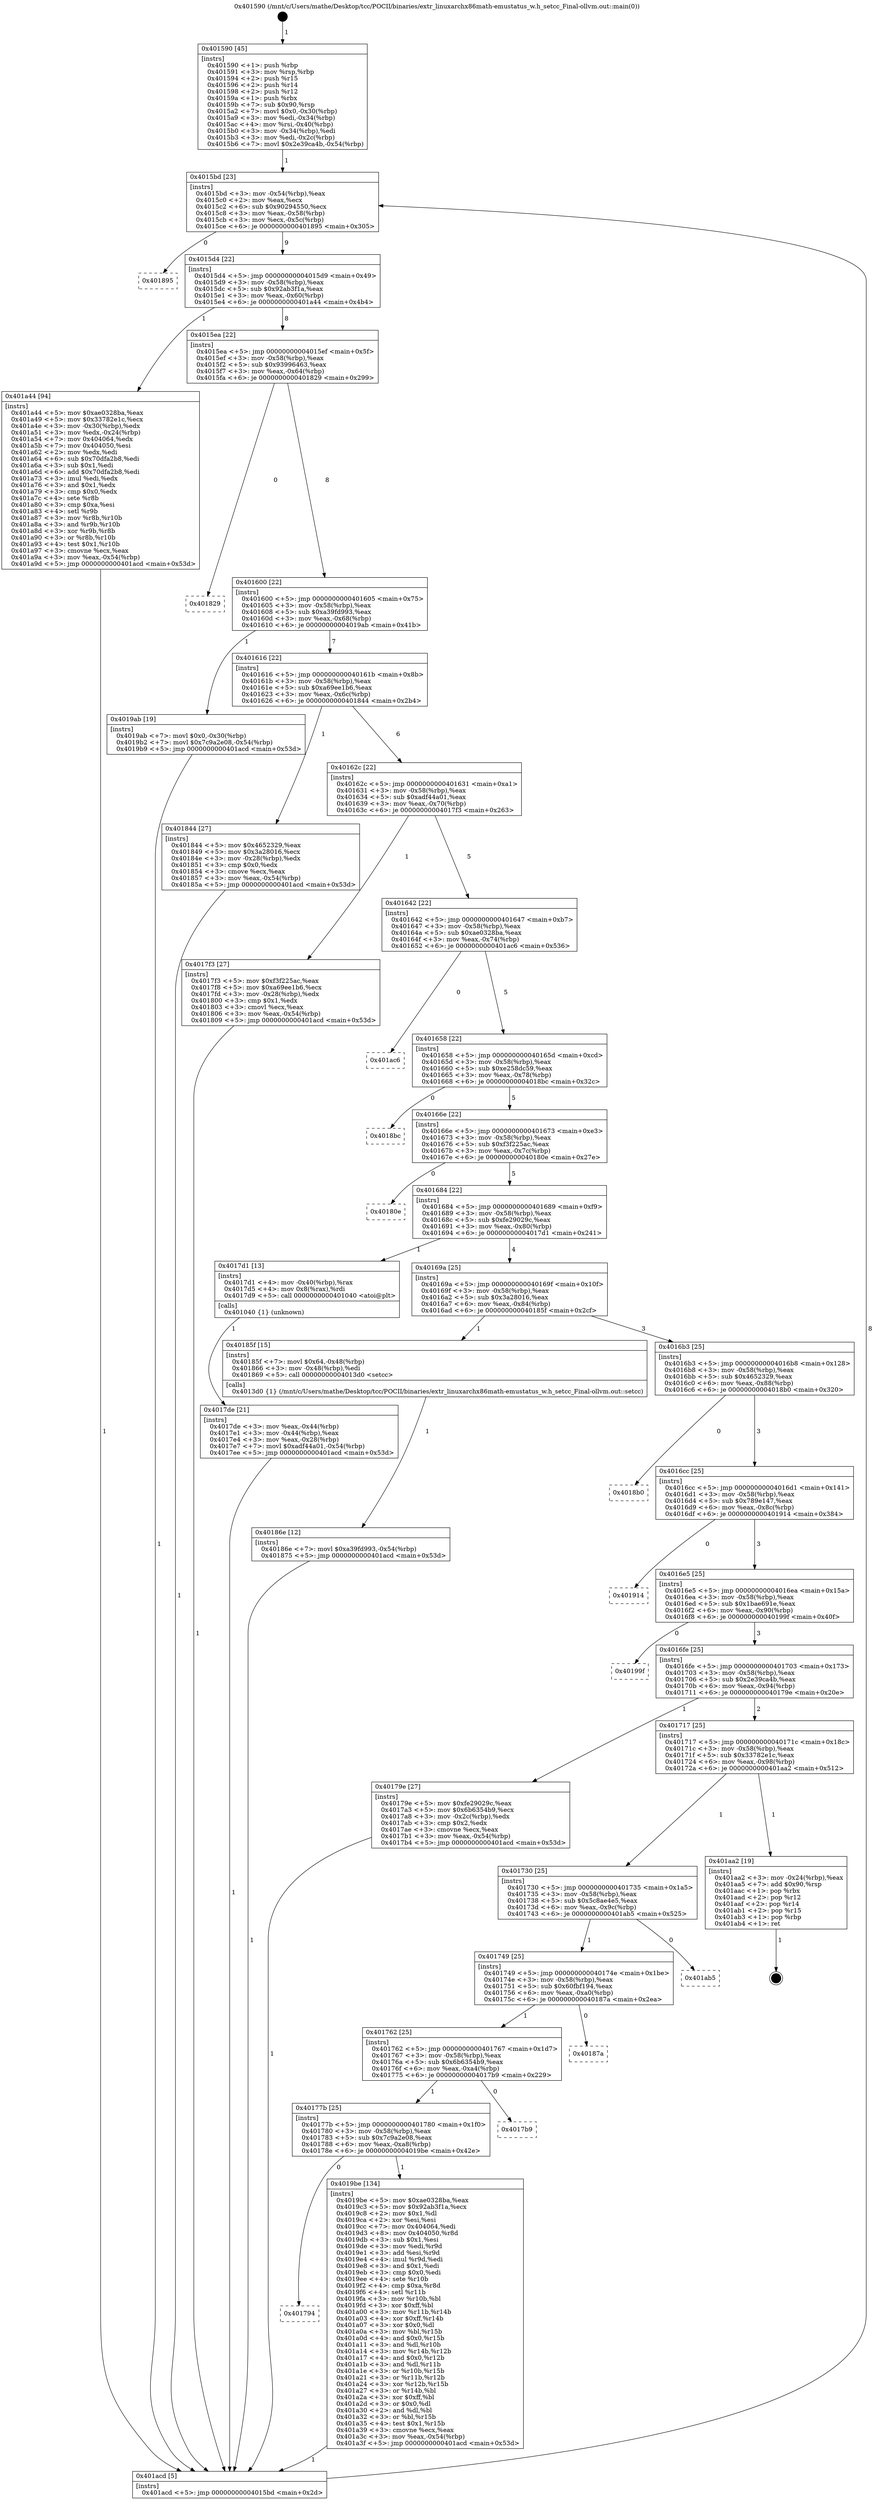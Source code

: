 digraph "0x401590" {
  label = "0x401590 (/mnt/c/Users/mathe/Desktop/tcc/POCII/binaries/extr_linuxarchx86math-emustatus_w.h_setcc_Final-ollvm.out::main(0))"
  labelloc = "t"
  node[shape=record]

  Entry [label="",width=0.3,height=0.3,shape=circle,fillcolor=black,style=filled]
  "0x4015bd" [label="{
     0x4015bd [23]\l
     | [instrs]\l
     &nbsp;&nbsp;0x4015bd \<+3\>: mov -0x54(%rbp),%eax\l
     &nbsp;&nbsp;0x4015c0 \<+2\>: mov %eax,%ecx\l
     &nbsp;&nbsp;0x4015c2 \<+6\>: sub $0x90294550,%ecx\l
     &nbsp;&nbsp;0x4015c8 \<+3\>: mov %eax,-0x58(%rbp)\l
     &nbsp;&nbsp;0x4015cb \<+3\>: mov %ecx,-0x5c(%rbp)\l
     &nbsp;&nbsp;0x4015ce \<+6\>: je 0000000000401895 \<main+0x305\>\l
  }"]
  "0x401895" [label="{
     0x401895\l
  }", style=dashed]
  "0x4015d4" [label="{
     0x4015d4 [22]\l
     | [instrs]\l
     &nbsp;&nbsp;0x4015d4 \<+5\>: jmp 00000000004015d9 \<main+0x49\>\l
     &nbsp;&nbsp;0x4015d9 \<+3\>: mov -0x58(%rbp),%eax\l
     &nbsp;&nbsp;0x4015dc \<+5\>: sub $0x92ab3f1a,%eax\l
     &nbsp;&nbsp;0x4015e1 \<+3\>: mov %eax,-0x60(%rbp)\l
     &nbsp;&nbsp;0x4015e4 \<+6\>: je 0000000000401a44 \<main+0x4b4\>\l
  }"]
  Exit [label="",width=0.3,height=0.3,shape=circle,fillcolor=black,style=filled,peripheries=2]
  "0x401a44" [label="{
     0x401a44 [94]\l
     | [instrs]\l
     &nbsp;&nbsp;0x401a44 \<+5\>: mov $0xae0328ba,%eax\l
     &nbsp;&nbsp;0x401a49 \<+5\>: mov $0x33782e1c,%ecx\l
     &nbsp;&nbsp;0x401a4e \<+3\>: mov -0x30(%rbp),%edx\l
     &nbsp;&nbsp;0x401a51 \<+3\>: mov %edx,-0x24(%rbp)\l
     &nbsp;&nbsp;0x401a54 \<+7\>: mov 0x404064,%edx\l
     &nbsp;&nbsp;0x401a5b \<+7\>: mov 0x404050,%esi\l
     &nbsp;&nbsp;0x401a62 \<+2\>: mov %edx,%edi\l
     &nbsp;&nbsp;0x401a64 \<+6\>: sub $0x70dfa2b8,%edi\l
     &nbsp;&nbsp;0x401a6a \<+3\>: sub $0x1,%edi\l
     &nbsp;&nbsp;0x401a6d \<+6\>: add $0x70dfa2b8,%edi\l
     &nbsp;&nbsp;0x401a73 \<+3\>: imul %edi,%edx\l
     &nbsp;&nbsp;0x401a76 \<+3\>: and $0x1,%edx\l
     &nbsp;&nbsp;0x401a79 \<+3\>: cmp $0x0,%edx\l
     &nbsp;&nbsp;0x401a7c \<+4\>: sete %r8b\l
     &nbsp;&nbsp;0x401a80 \<+3\>: cmp $0xa,%esi\l
     &nbsp;&nbsp;0x401a83 \<+4\>: setl %r9b\l
     &nbsp;&nbsp;0x401a87 \<+3\>: mov %r8b,%r10b\l
     &nbsp;&nbsp;0x401a8a \<+3\>: and %r9b,%r10b\l
     &nbsp;&nbsp;0x401a8d \<+3\>: xor %r9b,%r8b\l
     &nbsp;&nbsp;0x401a90 \<+3\>: or %r8b,%r10b\l
     &nbsp;&nbsp;0x401a93 \<+4\>: test $0x1,%r10b\l
     &nbsp;&nbsp;0x401a97 \<+3\>: cmovne %ecx,%eax\l
     &nbsp;&nbsp;0x401a9a \<+3\>: mov %eax,-0x54(%rbp)\l
     &nbsp;&nbsp;0x401a9d \<+5\>: jmp 0000000000401acd \<main+0x53d\>\l
  }"]
  "0x4015ea" [label="{
     0x4015ea [22]\l
     | [instrs]\l
     &nbsp;&nbsp;0x4015ea \<+5\>: jmp 00000000004015ef \<main+0x5f\>\l
     &nbsp;&nbsp;0x4015ef \<+3\>: mov -0x58(%rbp),%eax\l
     &nbsp;&nbsp;0x4015f2 \<+5\>: sub $0x93996463,%eax\l
     &nbsp;&nbsp;0x4015f7 \<+3\>: mov %eax,-0x64(%rbp)\l
     &nbsp;&nbsp;0x4015fa \<+6\>: je 0000000000401829 \<main+0x299\>\l
  }"]
  "0x401794" [label="{
     0x401794\l
  }", style=dashed]
  "0x401829" [label="{
     0x401829\l
  }", style=dashed]
  "0x401600" [label="{
     0x401600 [22]\l
     | [instrs]\l
     &nbsp;&nbsp;0x401600 \<+5\>: jmp 0000000000401605 \<main+0x75\>\l
     &nbsp;&nbsp;0x401605 \<+3\>: mov -0x58(%rbp),%eax\l
     &nbsp;&nbsp;0x401608 \<+5\>: sub $0xa39fd993,%eax\l
     &nbsp;&nbsp;0x40160d \<+3\>: mov %eax,-0x68(%rbp)\l
     &nbsp;&nbsp;0x401610 \<+6\>: je 00000000004019ab \<main+0x41b\>\l
  }"]
  "0x4019be" [label="{
     0x4019be [134]\l
     | [instrs]\l
     &nbsp;&nbsp;0x4019be \<+5\>: mov $0xae0328ba,%eax\l
     &nbsp;&nbsp;0x4019c3 \<+5\>: mov $0x92ab3f1a,%ecx\l
     &nbsp;&nbsp;0x4019c8 \<+2\>: mov $0x1,%dl\l
     &nbsp;&nbsp;0x4019ca \<+2\>: xor %esi,%esi\l
     &nbsp;&nbsp;0x4019cc \<+7\>: mov 0x404064,%edi\l
     &nbsp;&nbsp;0x4019d3 \<+8\>: mov 0x404050,%r8d\l
     &nbsp;&nbsp;0x4019db \<+3\>: sub $0x1,%esi\l
     &nbsp;&nbsp;0x4019de \<+3\>: mov %edi,%r9d\l
     &nbsp;&nbsp;0x4019e1 \<+3\>: add %esi,%r9d\l
     &nbsp;&nbsp;0x4019e4 \<+4\>: imul %r9d,%edi\l
     &nbsp;&nbsp;0x4019e8 \<+3\>: and $0x1,%edi\l
     &nbsp;&nbsp;0x4019eb \<+3\>: cmp $0x0,%edi\l
     &nbsp;&nbsp;0x4019ee \<+4\>: sete %r10b\l
     &nbsp;&nbsp;0x4019f2 \<+4\>: cmp $0xa,%r8d\l
     &nbsp;&nbsp;0x4019f6 \<+4\>: setl %r11b\l
     &nbsp;&nbsp;0x4019fa \<+3\>: mov %r10b,%bl\l
     &nbsp;&nbsp;0x4019fd \<+3\>: xor $0xff,%bl\l
     &nbsp;&nbsp;0x401a00 \<+3\>: mov %r11b,%r14b\l
     &nbsp;&nbsp;0x401a03 \<+4\>: xor $0xff,%r14b\l
     &nbsp;&nbsp;0x401a07 \<+3\>: xor $0x0,%dl\l
     &nbsp;&nbsp;0x401a0a \<+3\>: mov %bl,%r15b\l
     &nbsp;&nbsp;0x401a0d \<+4\>: and $0x0,%r15b\l
     &nbsp;&nbsp;0x401a11 \<+3\>: and %dl,%r10b\l
     &nbsp;&nbsp;0x401a14 \<+3\>: mov %r14b,%r12b\l
     &nbsp;&nbsp;0x401a17 \<+4\>: and $0x0,%r12b\l
     &nbsp;&nbsp;0x401a1b \<+3\>: and %dl,%r11b\l
     &nbsp;&nbsp;0x401a1e \<+3\>: or %r10b,%r15b\l
     &nbsp;&nbsp;0x401a21 \<+3\>: or %r11b,%r12b\l
     &nbsp;&nbsp;0x401a24 \<+3\>: xor %r12b,%r15b\l
     &nbsp;&nbsp;0x401a27 \<+3\>: or %r14b,%bl\l
     &nbsp;&nbsp;0x401a2a \<+3\>: xor $0xff,%bl\l
     &nbsp;&nbsp;0x401a2d \<+3\>: or $0x0,%dl\l
     &nbsp;&nbsp;0x401a30 \<+2\>: and %dl,%bl\l
     &nbsp;&nbsp;0x401a32 \<+3\>: or %bl,%r15b\l
     &nbsp;&nbsp;0x401a35 \<+4\>: test $0x1,%r15b\l
     &nbsp;&nbsp;0x401a39 \<+3\>: cmovne %ecx,%eax\l
     &nbsp;&nbsp;0x401a3c \<+3\>: mov %eax,-0x54(%rbp)\l
     &nbsp;&nbsp;0x401a3f \<+5\>: jmp 0000000000401acd \<main+0x53d\>\l
  }"]
  "0x4019ab" [label="{
     0x4019ab [19]\l
     | [instrs]\l
     &nbsp;&nbsp;0x4019ab \<+7\>: movl $0x0,-0x30(%rbp)\l
     &nbsp;&nbsp;0x4019b2 \<+7\>: movl $0x7c9a2e08,-0x54(%rbp)\l
     &nbsp;&nbsp;0x4019b9 \<+5\>: jmp 0000000000401acd \<main+0x53d\>\l
  }"]
  "0x401616" [label="{
     0x401616 [22]\l
     | [instrs]\l
     &nbsp;&nbsp;0x401616 \<+5\>: jmp 000000000040161b \<main+0x8b\>\l
     &nbsp;&nbsp;0x40161b \<+3\>: mov -0x58(%rbp),%eax\l
     &nbsp;&nbsp;0x40161e \<+5\>: sub $0xa69ee1b6,%eax\l
     &nbsp;&nbsp;0x401623 \<+3\>: mov %eax,-0x6c(%rbp)\l
     &nbsp;&nbsp;0x401626 \<+6\>: je 0000000000401844 \<main+0x2b4\>\l
  }"]
  "0x40177b" [label="{
     0x40177b [25]\l
     | [instrs]\l
     &nbsp;&nbsp;0x40177b \<+5\>: jmp 0000000000401780 \<main+0x1f0\>\l
     &nbsp;&nbsp;0x401780 \<+3\>: mov -0x58(%rbp),%eax\l
     &nbsp;&nbsp;0x401783 \<+5\>: sub $0x7c9a2e08,%eax\l
     &nbsp;&nbsp;0x401788 \<+6\>: mov %eax,-0xa8(%rbp)\l
     &nbsp;&nbsp;0x40178e \<+6\>: je 00000000004019be \<main+0x42e\>\l
  }"]
  "0x401844" [label="{
     0x401844 [27]\l
     | [instrs]\l
     &nbsp;&nbsp;0x401844 \<+5\>: mov $0x4652329,%eax\l
     &nbsp;&nbsp;0x401849 \<+5\>: mov $0x3a28016,%ecx\l
     &nbsp;&nbsp;0x40184e \<+3\>: mov -0x28(%rbp),%edx\l
     &nbsp;&nbsp;0x401851 \<+3\>: cmp $0x0,%edx\l
     &nbsp;&nbsp;0x401854 \<+3\>: cmove %ecx,%eax\l
     &nbsp;&nbsp;0x401857 \<+3\>: mov %eax,-0x54(%rbp)\l
     &nbsp;&nbsp;0x40185a \<+5\>: jmp 0000000000401acd \<main+0x53d\>\l
  }"]
  "0x40162c" [label="{
     0x40162c [22]\l
     | [instrs]\l
     &nbsp;&nbsp;0x40162c \<+5\>: jmp 0000000000401631 \<main+0xa1\>\l
     &nbsp;&nbsp;0x401631 \<+3\>: mov -0x58(%rbp),%eax\l
     &nbsp;&nbsp;0x401634 \<+5\>: sub $0xadf44a01,%eax\l
     &nbsp;&nbsp;0x401639 \<+3\>: mov %eax,-0x70(%rbp)\l
     &nbsp;&nbsp;0x40163c \<+6\>: je 00000000004017f3 \<main+0x263\>\l
  }"]
  "0x4017b9" [label="{
     0x4017b9\l
  }", style=dashed]
  "0x4017f3" [label="{
     0x4017f3 [27]\l
     | [instrs]\l
     &nbsp;&nbsp;0x4017f3 \<+5\>: mov $0xf3f225ac,%eax\l
     &nbsp;&nbsp;0x4017f8 \<+5\>: mov $0xa69ee1b6,%ecx\l
     &nbsp;&nbsp;0x4017fd \<+3\>: mov -0x28(%rbp),%edx\l
     &nbsp;&nbsp;0x401800 \<+3\>: cmp $0x1,%edx\l
     &nbsp;&nbsp;0x401803 \<+3\>: cmovl %ecx,%eax\l
     &nbsp;&nbsp;0x401806 \<+3\>: mov %eax,-0x54(%rbp)\l
     &nbsp;&nbsp;0x401809 \<+5\>: jmp 0000000000401acd \<main+0x53d\>\l
  }"]
  "0x401642" [label="{
     0x401642 [22]\l
     | [instrs]\l
     &nbsp;&nbsp;0x401642 \<+5\>: jmp 0000000000401647 \<main+0xb7\>\l
     &nbsp;&nbsp;0x401647 \<+3\>: mov -0x58(%rbp),%eax\l
     &nbsp;&nbsp;0x40164a \<+5\>: sub $0xae0328ba,%eax\l
     &nbsp;&nbsp;0x40164f \<+3\>: mov %eax,-0x74(%rbp)\l
     &nbsp;&nbsp;0x401652 \<+6\>: je 0000000000401ac6 \<main+0x536\>\l
  }"]
  "0x401762" [label="{
     0x401762 [25]\l
     | [instrs]\l
     &nbsp;&nbsp;0x401762 \<+5\>: jmp 0000000000401767 \<main+0x1d7\>\l
     &nbsp;&nbsp;0x401767 \<+3\>: mov -0x58(%rbp),%eax\l
     &nbsp;&nbsp;0x40176a \<+5\>: sub $0x6b6354b9,%eax\l
     &nbsp;&nbsp;0x40176f \<+6\>: mov %eax,-0xa4(%rbp)\l
     &nbsp;&nbsp;0x401775 \<+6\>: je 00000000004017b9 \<main+0x229\>\l
  }"]
  "0x401ac6" [label="{
     0x401ac6\l
  }", style=dashed]
  "0x401658" [label="{
     0x401658 [22]\l
     | [instrs]\l
     &nbsp;&nbsp;0x401658 \<+5\>: jmp 000000000040165d \<main+0xcd\>\l
     &nbsp;&nbsp;0x40165d \<+3\>: mov -0x58(%rbp),%eax\l
     &nbsp;&nbsp;0x401660 \<+5\>: sub $0xe258dc59,%eax\l
     &nbsp;&nbsp;0x401665 \<+3\>: mov %eax,-0x78(%rbp)\l
     &nbsp;&nbsp;0x401668 \<+6\>: je 00000000004018bc \<main+0x32c\>\l
  }"]
  "0x40187a" [label="{
     0x40187a\l
  }", style=dashed]
  "0x4018bc" [label="{
     0x4018bc\l
  }", style=dashed]
  "0x40166e" [label="{
     0x40166e [22]\l
     | [instrs]\l
     &nbsp;&nbsp;0x40166e \<+5\>: jmp 0000000000401673 \<main+0xe3\>\l
     &nbsp;&nbsp;0x401673 \<+3\>: mov -0x58(%rbp),%eax\l
     &nbsp;&nbsp;0x401676 \<+5\>: sub $0xf3f225ac,%eax\l
     &nbsp;&nbsp;0x40167b \<+3\>: mov %eax,-0x7c(%rbp)\l
     &nbsp;&nbsp;0x40167e \<+6\>: je 000000000040180e \<main+0x27e\>\l
  }"]
  "0x401749" [label="{
     0x401749 [25]\l
     | [instrs]\l
     &nbsp;&nbsp;0x401749 \<+5\>: jmp 000000000040174e \<main+0x1be\>\l
     &nbsp;&nbsp;0x40174e \<+3\>: mov -0x58(%rbp),%eax\l
     &nbsp;&nbsp;0x401751 \<+5\>: sub $0x60fbf194,%eax\l
     &nbsp;&nbsp;0x401756 \<+6\>: mov %eax,-0xa0(%rbp)\l
     &nbsp;&nbsp;0x40175c \<+6\>: je 000000000040187a \<main+0x2ea\>\l
  }"]
  "0x40180e" [label="{
     0x40180e\l
  }", style=dashed]
  "0x401684" [label="{
     0x401684 [22]\l
     | [instrs]\l
     &nbsp;&nbsp;0x401684 \<+5\>: jmp 0000000000401689 \<main+0xf9\>\l
     &nbsp;&nbsp;0x401689 \<+3\>: mov -0x58(%rbp),%eax\l
     &nbsp;&nbsp;0x40168c \<+5\>: sub $0xfe29029c,%eax\l
     &nbsp;&nbsp;0x401691 \<+3\>: mov %eax,-0x80(%rbp)\l
     &nbsp;&nbsp;0x401694 \<+6\>: je 00000000004017d1 \<main+0x241\>\l
  }"]
  "0x401ab5" [label="{
     0x401ab5\l
  }", style=dashed]
  "0x4017d1" [label="{
     0x4017d1 [13]\l
     | [instrs]\l
     &nbsp;&nbsp;0x4017d1 \<+4\>: mov -0x40(%rbp),%rax\l
     &nbsp;&nbsp;0x4017d5 \<+4\>: mov 0x8(%rax),%rdi\l
     &nbsp;&nbsp;0x4017d9 \<+5\>: call 0000000000401040 \<atoi@plt\>\l
     | [calls]\l
     &nbsp;&nbsp;0x401040 \{1\} (unknown)\l
  }"]
  "0x40169a" [label="{
     0x40169a [25]\l
     | [instrs]\l
     &nbsp;&nbsp;0x40169a \<+5\>: jmp 000000000040169f \<main+0x10f\>\l
     &nbsp;&nbsp;0x40169f \<+3\>: mov -0x58(%rbp),%eax\l
     &nbsp;&nbsp;0x4016a2 \<+5\>: sub $0x3a28016,%eax\l
     &nbsp;&nbsp;0x4016a7 \<+6\>: mov %eax,-0x84(%rbp)\l
     &nbsp;&nbsp;0x4016ad \<+6\>: je 000000000040185f \<main+0x2cf\>\l
  }"]
  "0x401730" [label="{
     0x401730 [25]\l
     | [instrs]\l
     &nbsp;&nbsp;0x401730 \<+5\>: jmp 0000000000401735 \<main+0x1a5\>\l
     &nbsp;&nbsp;0x401735 \<+3\>: mov -0x58(%rbp),%eax\l
     &nbsp;&nbsp;0x401738 \<+5\>: sub $0x5c8ae4e5,%eax\l
     &nbsp;&nbsp;0x40173d \<+6\>: mov %eax,-0x9c(%rbp)\l
     &nbsp;&nbsp;0x401743 \<+6\>: je 0000000000401ab5 \<main+0x525\>\l
  }"]
  "0x40185f" [label="{
     0x40185f [15]\l
     | [instrs]\l
     &nbsp;&nbsp;0x40185f \<+7\>: movl $0x64,-0x48(%rbp)\l
     &nbsp;&nbsp;0x401866 \<+3\>: mov -0x48(%rbp),%edi\l
     &nbsp;&nbsp;0x401869 \<+5\>: call 00000000004013d0 \<setcc\>\l
     | [calls]\l
     &nbsp;&nbsp;0x4013d0 \{1\} (/mnt/c/Users/mathe/Desktop/tcc/POCII/binaries/extr_linuxarchx86math-emustatus_w.h_setcc_Final-ollvm.out::setcc)\l
  }"]
  "0x4016b3" [label="{
     0x4016b3 [25]\l
     | [instrs]\l
     &nbsp;&nbsp;0x4016b3 \<+5\>: jmp 00000000004016b8 \<main+0x128\>\l
     &nbsp;&nbsp;0x4016b8 \<+3\>: mov -0x58(%rbp),%eax\l
     &nbsp;&nbsp;0x4016bb \<+5\>: sub $0x4652329,%eax\l
     &nbsp;&nbsp;0x4016c0 \<+6\>: mov %eax,-0x88(%rbp)\l
     &nbsp;&nbsp;0x4016c6 \<+6\>: je 00000000004018b0 \<main+0x320\>\l
  }"]
  "0x401aa2" [label="{
     0x401aa2 [19]\l
     | [instrs]\l
     &nbsp;&nbsp;0x401aa2 \<+3\>: mov -0x24(%rbp),%eax\l
     &nbsp;&nbsp;0x401aa5 \<+7\>: add $0x90,%rsp\l
     &nbsp;&nbsp;0x401aac \<+1\>: pop %rbx\l
     &nbsp;&nbsp;0x401aad \<+2\>: pop %r12\l
     &nbsp;&nbsp;0x401aaf \<+2\>: pop %r14\l
     &nbsp;&nbsp;0x401ab1 \<+2\>: pop %r15\l
     &nbsp;&nbsp;0x401ab3 \<+1\>: pop %rbp\l
     &nbsp;&nbsp;0x401ab4 \<+1\>: ret\l
  }"]
  "0x4018b0" [label="{
     0x4018b0\l
  }", style=dashed]
  "0x4016cc" [label="{
     0x4016cc [25]\l
     | [instrs]\l
     &nbsp;&nbsp;0x4016cc \<+5\>: jmp 00000000004016d1 \<main+0x141\>\l
     &nbsp;&nbsp;0x4016d1 \<+3\>: mov -0x58(%rbp),%eax\l
     &nbsp;&nbsp;0x4016d4 \<+5\>: sub $0x789e147,%eax\l
     &nbsp;&nbsp;0x4016d9 \<+6\>: mov %eax,-0x8c(%rbp)\l
     &nbsp;&nbsp;0x4016df \<+6\>: je 0000000000401914 \<main+0x384\>\l
  }"]
  "0x40186e" [label="{
     0x40186e [12]\l
     | [instrs]\l
     &nbsp;&nbsp;0x40186e \<+7\>: movl $0xa39fd993,-0x54(%rbp)\l
     &nbsp;&nbsp;0x401875 \<+5\>: jmp 0000000000401acd \<main+0x53d\>\l
  }"]
  "0x401914" [label="{
     0x401914\l
  }", style=dashed]
  "0x4016e5" [label="{
     0x4016e5 [25]\l
     | [instrs]\l
     &nbsp;&nbsp;0x4016e5 \<+5\>: jmp 00000000004016ea \<main+0x15a\>\l
     &nbsp;&nbsp;0x4016ea \<+3\>: mov -0x58(%rbp),%eax\l
     &nbsp;&nbsp;0x4016ed \<+5\>: sub $0x1bae691e,%eax\l
     &nbsp;&nbsp;0x4016f2 \<+6\>: mov %eax,-0x90(%rbp)\l
     &nbsp;&nbsp;0x4016f8 \<+6\>: je 000000000040199f \<main+0x40f\>\l
  }"]
  "0x4017de" [label="{
     0x4017de [21]\l
     | [instrs]\l
     &nbsp;&nbsp;0x4017de \<+3\>: mov %eax,-0x44(%rbp)\l
     &nbsp;&nbsp;0x4017e1 \<+3\>: mov -0x44(%rbp),%eax\l
     &nbsp;&nbsp;0x4017e4 \<+3\>: mov %eax,-0x28(%rbp)\l
     &nbsp;&nbsp;0x4017e7 \<+7\>: movl $0xadf44a01,-0x54(%rbp)\l
     &nbsp;&nbsp;0x4017ee \<+5\>: jmp 0000000000401acd \<main+0x53d\>\l
  }"]
  "0x40199f" [label="{
     0x40199f\l
  }", style=dashed]
  "0x4016fe" [label="{
     0x4016fe [25]\l
     | [instrs]\l
     &nbsp;&nbsp;0x4016fe \<+5\>: jmp 0000000000401703 \<main+0x173\>\l
     &nbsp;&nbsp;0x401703 \<+3\>: mov -0x58(%rbp),%eax\l
     &nbsp;&nbsp;0x401706 \<+5\>: sub $0x2e39ca4b,%eax\l
     &nbsp;&nbsp;0x40170b \<+6\>: mov %eax,-0x94(%rbp)\l
     &nbsp;&nbsp;0x401711 \<+6\>: je 000000000040179e \<main+0x20e\>\l
  }"]
  "0x401590" [label="{
     0x401590 [45]\l
     | [instrs]\l
     &nbsp;&nbsp;0x401590 \<+1\>: push %rbp\l
     &nbsp;&nbsp;0x401591 \<+3\>: mov %rsp,%rbp\l
     &nbsp;&nbsp;0x401594 \<+2\>: push %r15\l
     &nbsp;&nbsp;0x401596 \<+2\>: push %r14\l
     &nbsp;&nbsp;0x401598 \<+2\>: push %r12\l
     &nbsp;&nbsp;0x40159a \<+1\>: push %rbx\l
     &nbsp;&nbsp;0x40159b \<+7\>: sub $0x90,%rsp\l
     &nbsp;&nbsp;0x4015a2 \<+7\>: movl $0x0,-0x30(%rbp)\l
     &nbsp;&nbsp;0x4015a9 \<+3\>: mov %edi,-0x34(%rbp)\l
     &nbsp;&nbsp;0x4015ac \<+4\>: mov %rsi,-0x40(%rbp)\l
     &nbsp;&nbsp;0x4015b0 \<+3\>: mov -0x34(%rbp),%edi\l
     &nbsp;&nbsp;0x4015b3 \<+3\>: mov %edi,-0x2c(%rbp)\l
     &nbsp;&nbsp;0x4015b6 \<+7\>: movl $0x2e39ca4b,-0x54(%rbp)\l
  }"]
  "0x40179e" [label="{
     0x40179e [27]\l
     | [instrs]\l
     &nbsp;&nbsp;0x40179e \<+5\>: mov $0xfe29029c,%eax\l
     &nbsp;&nbsp;0x4017a3 \<+5\>: mov $0x6b6354b9,%ecx\l
     &nbsp;&nbsp;0x4017a8 \<+3\>: mov -0x2c(%rbp),%edx\l
     &nbsp;&nbsp;0x4017ab \<+3\>: cmp $0x2,%edx\l
     &nbsp;&nbsp;0x4017ae \<+3\>: cmovne %ecx,%eax\l
     &nbsp;&nbsp;0x4017b1 \<+3\>: mov %eax,-0x54(%rbp)\l
     &nbsp;&nbsp;0x4017b4 \<+5\>: jmp 0000000000401acd \<main+0x53d\>\l
  }"]
  "0x401717" [label="{
     0x401717 [25]\l
     | [instrs]\l
     &nbsp;&nbsp;0x401717 \<+5\>: jmp 000000000040171c \<main+0x18c\>\l
     &nbsp;&nbsp;0x40171c \<+3\>: mov -0x58(%rbp),%eax\l
     &nbsp;&nbsp;0x40171f \<+5\>: sub $0x33782e1c,%eax\l
     &nbsp;&nbsp;0x401724 \<+6\>: mov %eax,-0x98(%rbp)\l
     &nbsp;&nbsp;0x40172a \<+6\>: je 0000000000401aa2 \<main+0x512\>\l
  }"]
  "0x401acd" [label="{
     0x401acd [5]\l
     | [instrs]\l
     &nbsp;&nbsp;0x401acd \<+5\>: jmp 00000000004015bd \<main+0x2d\>\l
  }"]
  Entry -> "0x401590" [label=" 1"]
  "0x4015bd" -> "0x401895" [label=" 0"]
  "0x4015bd" -> "0x4015d4" [label=" 9"]
  "0x401aa2" -> Exit [label=" 1"]
  "0x4015d4" -> "0x401a44" [label=" 1"]
  "0x4015d4" -> "0x4015ea" [label=" 8"]
  "0x401a44" -> "0x401acd" [label=" 1"]
  "0x4015ea" -> "0x401829" [label=" 0"]
  "0x4015ea" -> "0x401600" [label=" 8"]
  "0x4019be" -> "0x401acd" [label=" 1"]
  "0x401600" -> "0x4019ab" [label=" 1"]
  "0x401600" -> "0x401616" [label=" 7"]
  "0x40177b" -> "0x401794" [label=" 0"]
  "0x401616" -> "0x401844" [label=" 1"]
  "0x401616" -> "0x40162c" [label=" 6"]
  "0x40177b" -> "0x4019be" [label=" 1"]
  "0x40162c" -> "0x4017f3" [label=" 1"]
  "0x40162c" -> "0x401642" [label=" 5"]
  "0x401762" -> "0x40177b" [label=" 1"]
  "0x401642" -> "0x401ac6" [label=" 0"]
  "0x401642" -> "0x401658" [label=" 5"]
  "0x401762" -> "0x4017b9" [label=" 0"]
  "0x401658" -> "0x4018bc" [label=" 0"]
  "0x401658" -> "0x40166e" [label=" 5"]
  "0x401749" -> "0x401762" [label=" 1"]
  "0x40166e" -> "0x40180e" [label=" 0"]
  "0x40166e" -> "0x401684" [label=" 5"]
  "0x401749" -> "0x40187a" [label=" 0"]
  "0x401684" -> "0x4017d1" [label=" 1"]
  "0x401684" -> "0x40169a" [label=" 4"]
  "0x401730" -> "0x401749" [label=" 1"]
  "0x40169a" -> "0x40185f" [label=" 1"]
  "0x40169a" -> "0x4016b3" [label=" 3"]
  "0x401730" -> "0x401ab5" [label=" 0"]
  "0x4016b3" -> "0x4018b0" [label=" 0"]
  "0x4016b3" -> "0x4016cc" [label=" 3"]
  "0x401717" -> "0x401730" [label=" 1"]
  "0x4016cc" -> "0x401914" [label=" 0"]
  "0x4016cc" -> "0x4016e5" [label=" 3"]
  "0x401717" -> "0x401aa2" [label=" 1"]
  "0x4016e5" -> "0x40199f" [label=" 0"]
  "0x4016e5" -> "0x4016fe" [label=" 3"]
  "0x4019ab" -> "0x401acd" [label=" 1"]
  "0x4016fe" -> "0x40179e" [label=" 1"]
  "0x4016fe" -> "0x401717" [label=" 2"]
  "0x40179e" -> "0x401acd" [label=" 1"]
  "0x401590" -> "0x4015bd" [label=" 1"]
  "0x401acd" -> "0x4015bd" [label=" 8"]
  "0x4017d1" -> "0x4017de" [label=" 1"]
  "0x4017de" -> "0x401acd" [label=" 1"]
  "0x4017f3" -> "0x401acd" [label=" 1"]
  "0x401844" -> "0x401acd" [label=" 1"]
  "0x40185f" -> "0x40186e" [label=" 1"]
  "0x40186e" -> "0x401acd" [label=" 1"]
}
